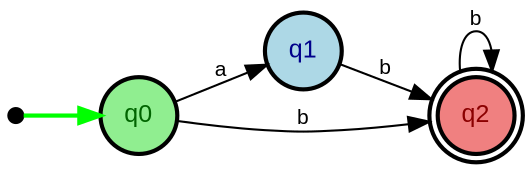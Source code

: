 digraph Automaton {
rankdir=LR;
bgcolor=white;
node [fontname="Arial", fontsize=12];
edge [fontname="Arial", fontsize=10];

__start__ [shape=point, width=0.1, height=0.1];
q0 [shape=circle, style=filled, fillcolor="lightgreen", fontcolor="darkgreen", penwidth=2];
q1 [shape=circle, style=filled, fillcolor="lightblue", fontcolor="darkblue", penwidth=2];
q2 [shape=doublecircle, style=filled, fillcolor="lightcoral", fontcolor="darkred", penwidth=2];
__start__ -> q0 [penwidth=2, color=green];

q1 -> q2 [label="b", color=black];
q0 -> q1 [label="a", color=black];
q0 -> q2 [label="b", color=black];
q2 -> q2 [label="b", color=black];
}